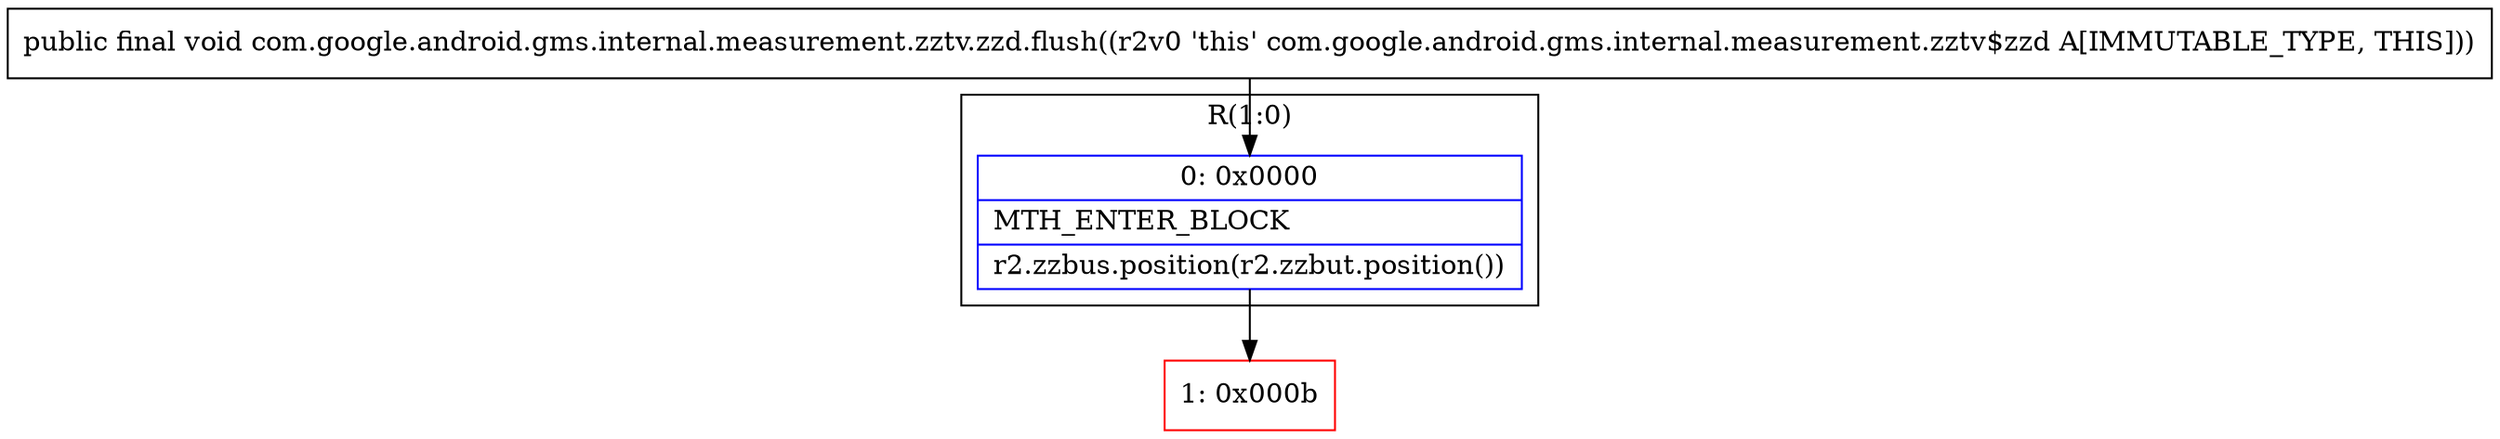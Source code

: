 digraph "CFG forcom.google.android.gms.internal.measurement.zztv.zzd.flush()V" {
subgraph cluster_Region_1917425887 {
label = "R(1:0)";
node [shape=record,color=blue];
Node_0 [shape=record,label="{0\:\ 0x0000|MTH_ENTER_BLOCK\l|r2.zzbus.position(r2.zzbut.position())\l}"];
}
Node_1 [shape=record,color=red,label="{1\:\ 0x000b}"];
MethodNode[shape=record,label="{public final void com.google.android.gms.internal.measurement.zztv.zzd.flush((r2v0 'this' com.google.android.gms.internal.measurement.zztv$zzd A[IMMUTABLE_TYPE, THIS])) }"];
MethodNode -> Node_0;
Node_0 -> Node_1;
}

